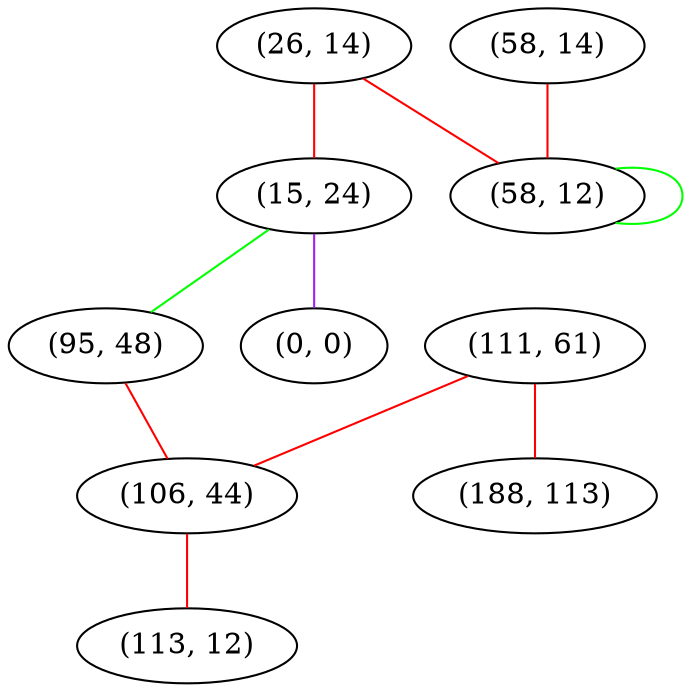 graph "" {
"(26, 14)";
"(15, 24)";
"(111, 61)";
"(95, 48)";
"(106, 44)";
"(0, 0)";
"(58, 14)";
"(113, 12)";
"(188, 113)";
"(58, 12)";
"(26, 14)" -- "(15, 24)"  [color=red, key=0, weight=1];
"(26, 14)" -- "(58, 12)"  [color=red, key=0, weight=1];
"(15, 24)" -- "(95, 48)"  [color=green, key=0, weight=2];
"(15, 24)" -- "(0, 0)"  [color=purple, key=0, weight=4];
"(111, 61)" -- "(188, 113)"  [color=red, key=0, weight=1];
"(111, 61)" -- "(106, 44)"  [color=red, key=0, weight=1];
"(95, 48)" -- "(106, 44)"  [color=red, key=0, weight=1];
"(106, 44)" -- "(113, 12)"  [color=red, key=0, weight=1];
"(58, 14)" -- "(58, 12)"  [color=red, key=0, weight=1];
"(58, 12)" -- "(58, 12)"  [color=green, key=0, weight=2];
}
